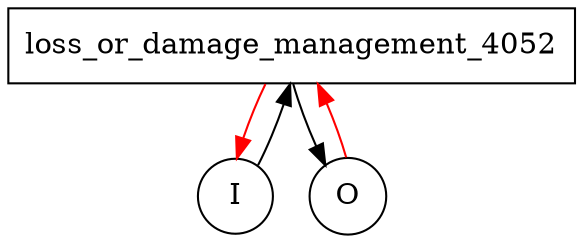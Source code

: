 digraph {
	// LOSS_OR_DAMAGE_MANAGEMENT

	// Elements
	loss_or_damage_management_4052 [shape=box];
	inputcondition_4050 [shape=circle][label=I];
	outputcondition_4051 [shape=circle][label=O];

	// Arrows
	inputcondition_4050->loss_or_damage_management_4052;
	loss_or_damage_management_4052->outputcondition_4051;
	loss_or_damage_management_4052->inputcondition_4050[color=red];
	outputcondition_4051->loss_or_damage_management_4052[color=red];
}